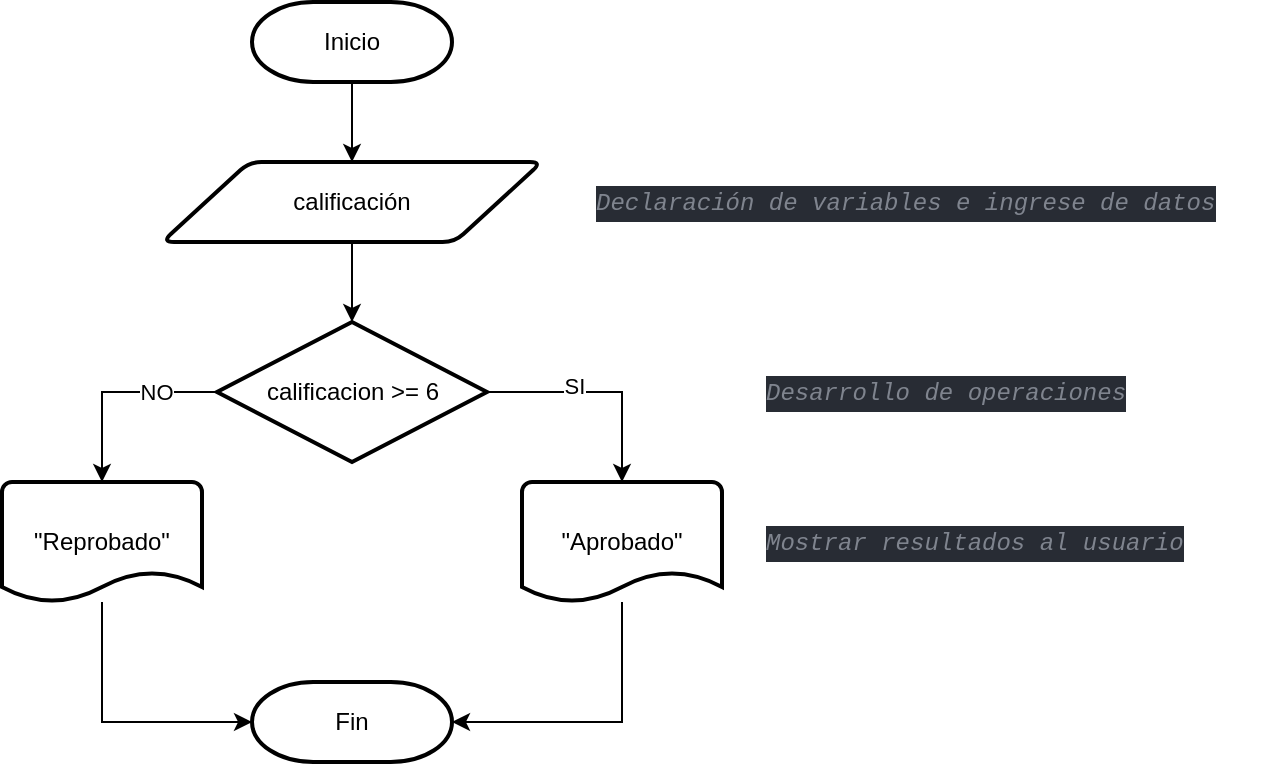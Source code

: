 <mxfile version="20.2.6" type="github">
  <diagram id="caTd8aSRG6QBDruT2pSz" name="Page-1">
    <mxGraphModel dx="896" dy="496" grid="1" gridSize="10" guides="1" tooltips="1" connect="1" arrows="1" fold="1" page="1" pageScale="1" pageWidth="827" pageHeight="1169" math="0" shadow="0">
      <root>
        <mxCell id="0" />
        <mxCell id="1" parent="0" />
        <mxCell id="cGN_VhyNTj3wfdzDfAbX-1" value="Inicio" style="strokeWidth=2;html=1;shape=mxgraph.flowchart.terminator;whiteSpace=wrap;" parent="1" vertex="1">
          <mxGeometry x="185" y="40" width="100" height="40" as="geometry" />
        </mxCell>
        <mxCell id="cGN_VhyNTj3wfdzDfAbX-11" style="edgeStyle=orthogonalEdgeStyle;rounded=0;orthogonalLoop=1;jettySize=auto;html=1;exitX=0.5;exitY=1;exitDx=0;exitDy=0;entryX=0.5;entryY=0;entryDx=0;entryDy=0;entryPerimeter=0;" parent="1" source="cGN_VhyNTj3wfdzDfAbX-3" target="cGN_VhyNTj3wfdzDfAbX-10" edge="1">
          <mxGeometry relative="1" as="geometry" />
        </mxCell>
        <mxCell id="cGN_VhyNTj3wfdzDfAbX-3" value="calificación" style="shape=parallelogram;html=1;strokeWidth=2;perimeter=parallelogramPerimeter;whiteSpace=wrap;rounded=1;arcSize=12;size=0.23;" parent="1" vertex="1">
          <mxGeometry x="140" y="120" width="190" height="40" as="geometry" />
        </mxCell>
        <mxCell id="cGN_VhyNTj3wfdzDfAbX-21" style="edgeStyle=orthogonalEdgeStyle;rounded=0;orthogonalLoop=1;jettySize=auto;html=1;entryX=1;entryY=0.5;entryDx=0;entryDy=0;entryPerimeter=0;" parent="1" source="cGN_VhyNTj3wfdzDfAbX-6" target="cGN_VhyNTj3wfdzDfAbX-7" edge="1">
          <mxGeometry relative="1" as="geometry">
            <Array as="points">
              <mxPoint x="370" y="400" />
            </Array>
          </mxGeometry>
        </mxCell>
        <mxCell id="cGN_VhyNTj3wfdzDfAbX-6" value="&quot;Aprobado&quot;" style="strokeWidth=2;html=1;shape=mxgraph.flowchart.document2;whiteSpace=wrap;size=0.25;" parent="1" vertex="1">
          <mxGeometry x="320" y="280" width="100" height="60" as="geometry" />
        </mxCell>
        <mxCell id="cGN_VhyNTj3wfdzDfAbX-7" value="Fin" style="strokeWidth=2;html=1;shape=mxgraph.flowchart.terminator;whiteSpace=wrap;" parent="1" vertex="1">
          <mxGeometry x="185" y="380" width="100" height="40" as="geometry" />
        </mxCell>
        <mxCell id="cGN_VhyNTj3wfdzDfAbX-8" value="" style="endArrow=classic;html=1;rounded=0;exitX=0.5;exitY=1;exitDx=0;exitDy=0;exitPerimeter=0;entryX=0.5;entryY=0;entryDx=0;entryDy=0;" parent="1" source="cGN_VhyNTj3wfdzDfAbX-1" target="cGN_VhyNTj3wfdzDfAbX-3" edge="1">
          <mxGeometry width="50" height="50" relative="1" as="geometry">
            <mxPoint x="65" y="240" as="sourcePoint" />
            <mxPoint x="115" y="190" as="targetPoint" />
          </mxGeometry>
        </mxCell>
        <mxCell id="cGN_VhyNTj3wfdzDfAbX-13" style="edgeStyle=orthogonalEdgeStyle;rounded=0;orthogonalLoop=1;jettySize=auto;html=1;exitX=0;exitY=0.5;exitDx=0;exitDy=0;exitPerimeter=0;entryX=0.5;entryY=0;entryDx=0;entryDy=0;entryPerimeter=0;" parent="1" source="cGN_VhyNTj3wfdzDfAbX-10" target="cGN_VhyNTj3wfdzDfAbX-12" edge="1">
          <mxGeometry relative="1" as="geometry" />
        </mxCell>
        <mxCell id="TPi5qd9hjM1GRW7LucoX-2" value="NO" style="edgeLabel;html=1;align=center;verticalAlign=middle;resizable=0;points=[];" vertex="1" connectable="0" parent="cGN_VhyNTj3wfdzDfAbX-13">
          <mxGeometry x="-0.424" relative="1" as="geometry">
            <mxPoint x="-1" as="offset" />
          </mxGeometry>
        </mxCell>
        <mxCell id="cGN_VhyNTj3wfdzDfAbX-14" style="edgeStyle=orthogonalEdgeStyle;rounded=0;orthogonalLoop=1;jettySize=auto;html=1;exitX=1;exitY=0.5;exitDx=0;exitDy=0;exitPerimeter=0;entryX=0.5;entryY=0;entryDx=0;entryDy=0;entryPerimeter=0;" parent="1" source="cGN_VhyNTj3wfdzDfAbX-10" target="cGN_VhyNTj3wfdzDfAbX-6" edge="1">
          <mxGeometry relative="1" as="geometry" />
        </mxCell>
        <mxCell id="TPi5qd9hjM1GRW7LucoX-1" value="SI" style="edgeLabel;html=1;align=center;verticalAlign=middle;resizable=0;points=[];" vertex="1" connectable="0" parent="cGN_VhyNTj3wfdzDfAbX-14">
          <mxGeometry x="-0.227" y="3" relative="1" as="geometry">
            <mxPoint as="offset" />
          </mxGeometry>
        </mxCell>
        <mxCell id="cGN_VhyNTj3wfdzDfAbX-10" value="calificacion &amp;gt;= 6" style="strokeWidth=2;html=1;shape=mxgraph.flowchart.decision;whiteSpace=wrap;" parent="1" vertex="1">
          <mxGeometry x="167.5" y="200" width="135" height="70" as="geometry" />
        </mxCell>
        <mxCell id="cGN_VhyNTj3wfdzDfAbX-22" style="edgeStyle=orthogonalEdgeStyle;rounded=0;orthogonalLoop=1;jettySize=auto;html=1;entryX=0;entryY=0.5;entryDx=0;entryDy=0;entryPerimeter=0;" parent="1" source="cGN_VhyNTj3wfdzDfAbX-12" target="cGN_VhyNTj3wfdzDfAbX-7" edge="1">
          <mxGeometry relative="1" as="geometry">
            <Array as="points">
              <mxPoint x="110" y="400" />
            </Array>
          </mxGeometry>
        </mxCell>
        <mxCell id="cGN_VhyNTj3wfdzDfAbX-12" value="&quot;Reprobado&quot;" style="strokeWidth=2;html=1;shape=mxgraph.flowchart.document2;whiteSpace=wrap;size=0.25;" parent="1" vertex="1">
          <mxGeometry x="60" y="280" width="100" height="60" as="geometry" />
        </mxCell>
        <mxCell id="hxMkR_w5qkpPoyMJUNC2-2" value="&lt;meta charset=&quot;utf-8&quot;&gt;&lt;div style=&quot;font-style: normal; font-variant-caps: normal; font-weight: normal; letter-spacing: normal; text-align: start; text-indent: 0px; text-transform: none; word-spacing: 0px; -webkit-text-stroke-width: 0px; text-decoration: none; color: rgb(171, 178, 191); background-color: rgb(40, 44, 52); font-family: &amp;quot;Fira Code&amp;quot;, &amp;quot;Menlo for Powerline&amp;quot;, Menlo, Monaco, &amp;quot;Courier New&amp;quot;, monospace; font-size: 12px; line-height: 18px;&quot;&gt;&lt;div&gt;&lt;span style=&quot;color: rgb(127, 132, 142); font-style: italic;&quot;&gt;Declaración de variables e ingrese de datos&lt;/span&gt;&lt;/div&gt;&lt;/div&gt;" style="text;whiteSpace=wrap;html=1;" parent="1" vertex="1">
          <mxGeometry x="355" y="125" width="340" height="30" as="geometry" />
        </mxCell>
        <mxCell id="hxMkR_w5qkpPoyMJUNC2-3" value="&lt;div style=&quot;font-style: normal; font-variant-caps: normal; font-weight: normal; letter-spacing: normal; text-align: start; text-indent: 0px; text-transform: none; word-spacing: 0px; -webkit-text-stroke-width: 0px; text-decoration: none; color: rgb(171, 178, 191); background-color: rgb(40, 44, 52); font-family: &amp;quot;Fira Code&amp;quot;, &amp;quot;Menlo for Powerline&amp;quot;, Menlo, Monaco, &amp;quot;Courier New&amp;quot;, monospace; font-size: 12px; line-height: 18px;&quot;&gt;&lt;div&gt;&lt;span style=&quot;color: rgb(127, 132, 142); font-style: italic;&quot;&gt;Mostrar resultados al usuario&lt;/span&gt;&lt;/div&gt;&lt;/div&gt;" style="text;whiteSpace=wrap;html=1;" parent="1" vertex="1">
          <mxGeometry x="440" y="295" width="240" height="30" as="geometry" />
        </mxCell>
        <mxCell id="hxMkR_w5qkpPoyMJUNC2-4" value="&lt;div style=&quot;font-style: normal; font-variant-caps: normal; font-weight: normal; letter-spacing: normal; text-align: start; text-indent: 0px; text-transform: none; word-spacing: 0px; -webkit-text-stroke-width: 0px; text-decoration: none; color: rgb(171, 178, 191); background-color: rgb(40, 44, 52); font-family: &amp;quot;Fira Code&amp;quot;, &amp;quot;Menlo for Powerline&amp;quot;, Menlo, Monaco, &amp;quot;Courier New&amp;quot;, monospace; font-size: 12px; line-height: 18px;&quot;&gt;&lt;div&gt;&lt;span style=&quot;color: rgb(127, 132, 142); font-style: italic;&quot;&gt;Desarrollo de operaciones&lt;/span&gt;&lt;/div&gt;&lt;/div&gt;" style="text;whiteSpace=wrap;html=1;" parent="1" vertex="1">
          <mxGeometry x="440" y="220" width="210" height="30" as="geometry" />
        </mxCell>
      </root>
    </mxGraphModel>
  </diagram>
</mxfile>
